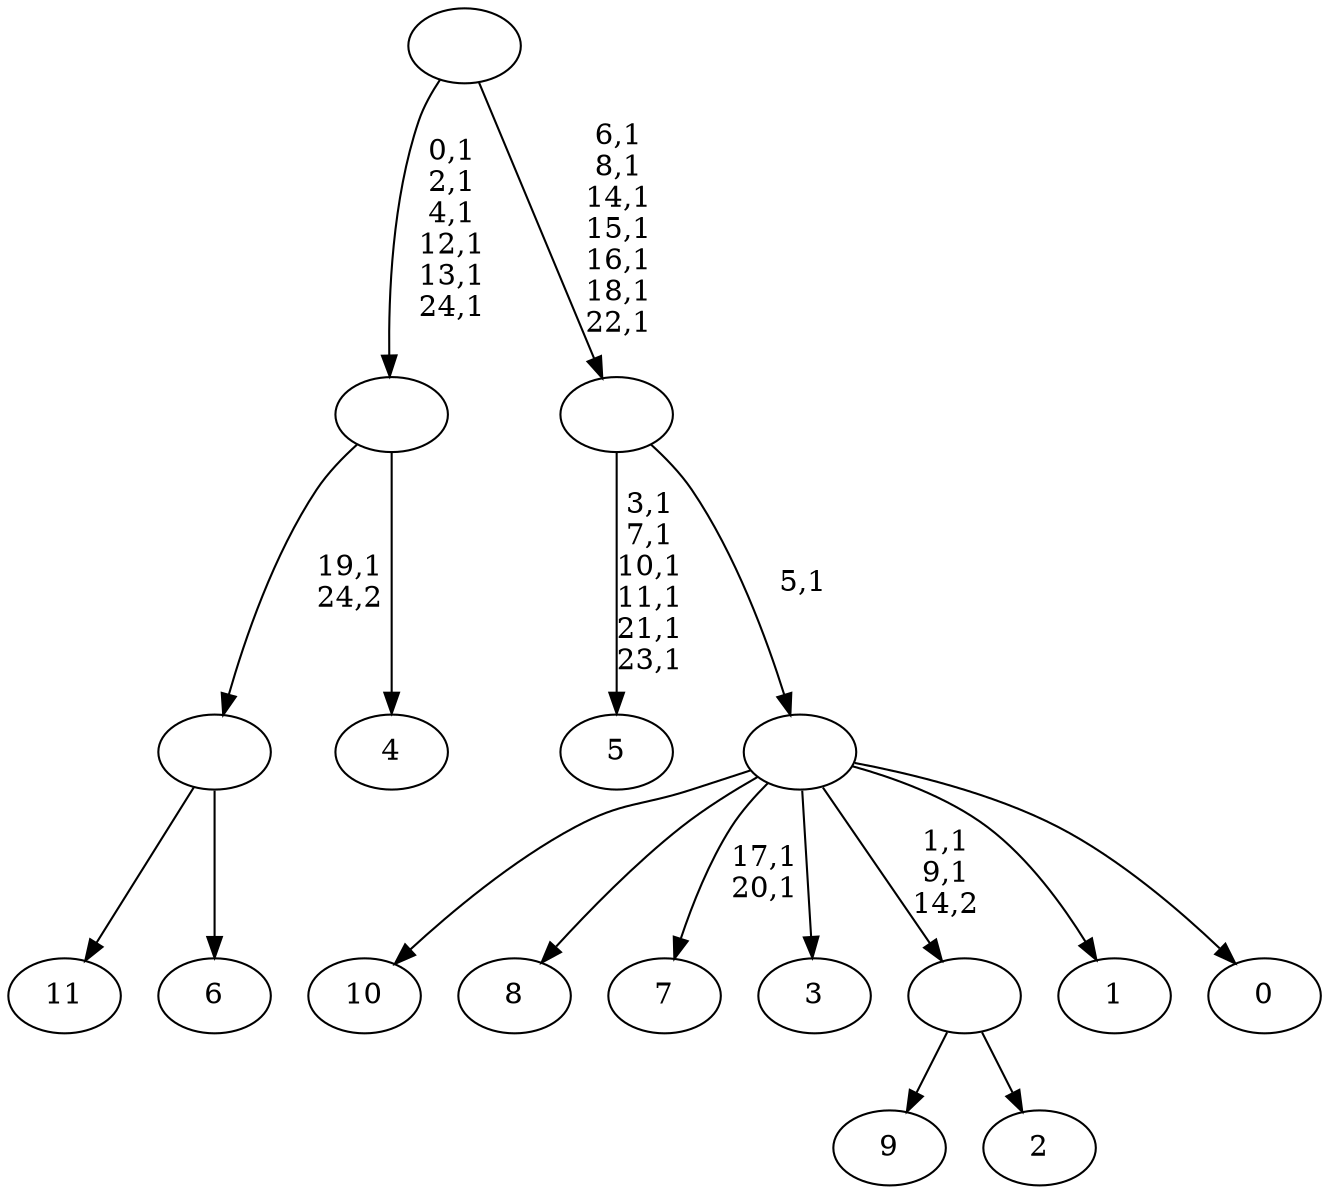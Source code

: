 digraph T {
	37 [label="11"]
	36 [label="10"]
	35 [label="9"]
	34 [label="8"]
	33 [label="7"]
	30 [label="6"]
	29 [label=""]
	28 [label="5"]
	21 [label="4"]
	20 [label=""]
	14 [label="3"]
	13 [label="2"]
	12 [label=""]
	10 [label="1"]
	9 [label="0"]
	8 [label=""]
	7 [label=""]
	0 [label=""]
	29 -> 37 [label=""]
	29 -> 30 [label=""]
	20 -> 29 [label="19,1\n24,2"]
	20 -> 21 [label=""]
	12 -> 35 [label=""]
	12 -> 13 [label=""]
	8 -> 12 [label="1,1\n9,1\n14,2"]
	8 -> 33 [label="17,1\n20,1"]
	8 -> 36 [label=""]
	8 -> 34 [label=""]
	8 -> 14 [label=""]
	8 -> 10 [label=""]
	8 -> 9 [label=""]
	7 -> 28 [label="3,1\n7,1\n10,1\n11,1\n21,1\n23,1"]
	7 -> 8 [label="5,1"]
	0 -> 7 [label="6,1\n8,1\n14,1\n15,1\n16,1\n18,1\n22,1"]
	0 -> 20 [label="0,1\n2,1\n4,1\n12,1\n13,1\n24,1"]
}
